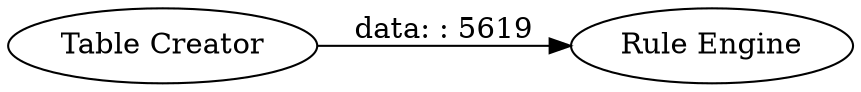 digraph {
	"4950792280816040798_1" [label="Table Creator"]
	"4950792280816040798_2" [label="Rule Engine"]
	"4950792280816040798_1" -> "4950792280816040798_2" [label="data: : 5619"]
	rankdir=LR
}
